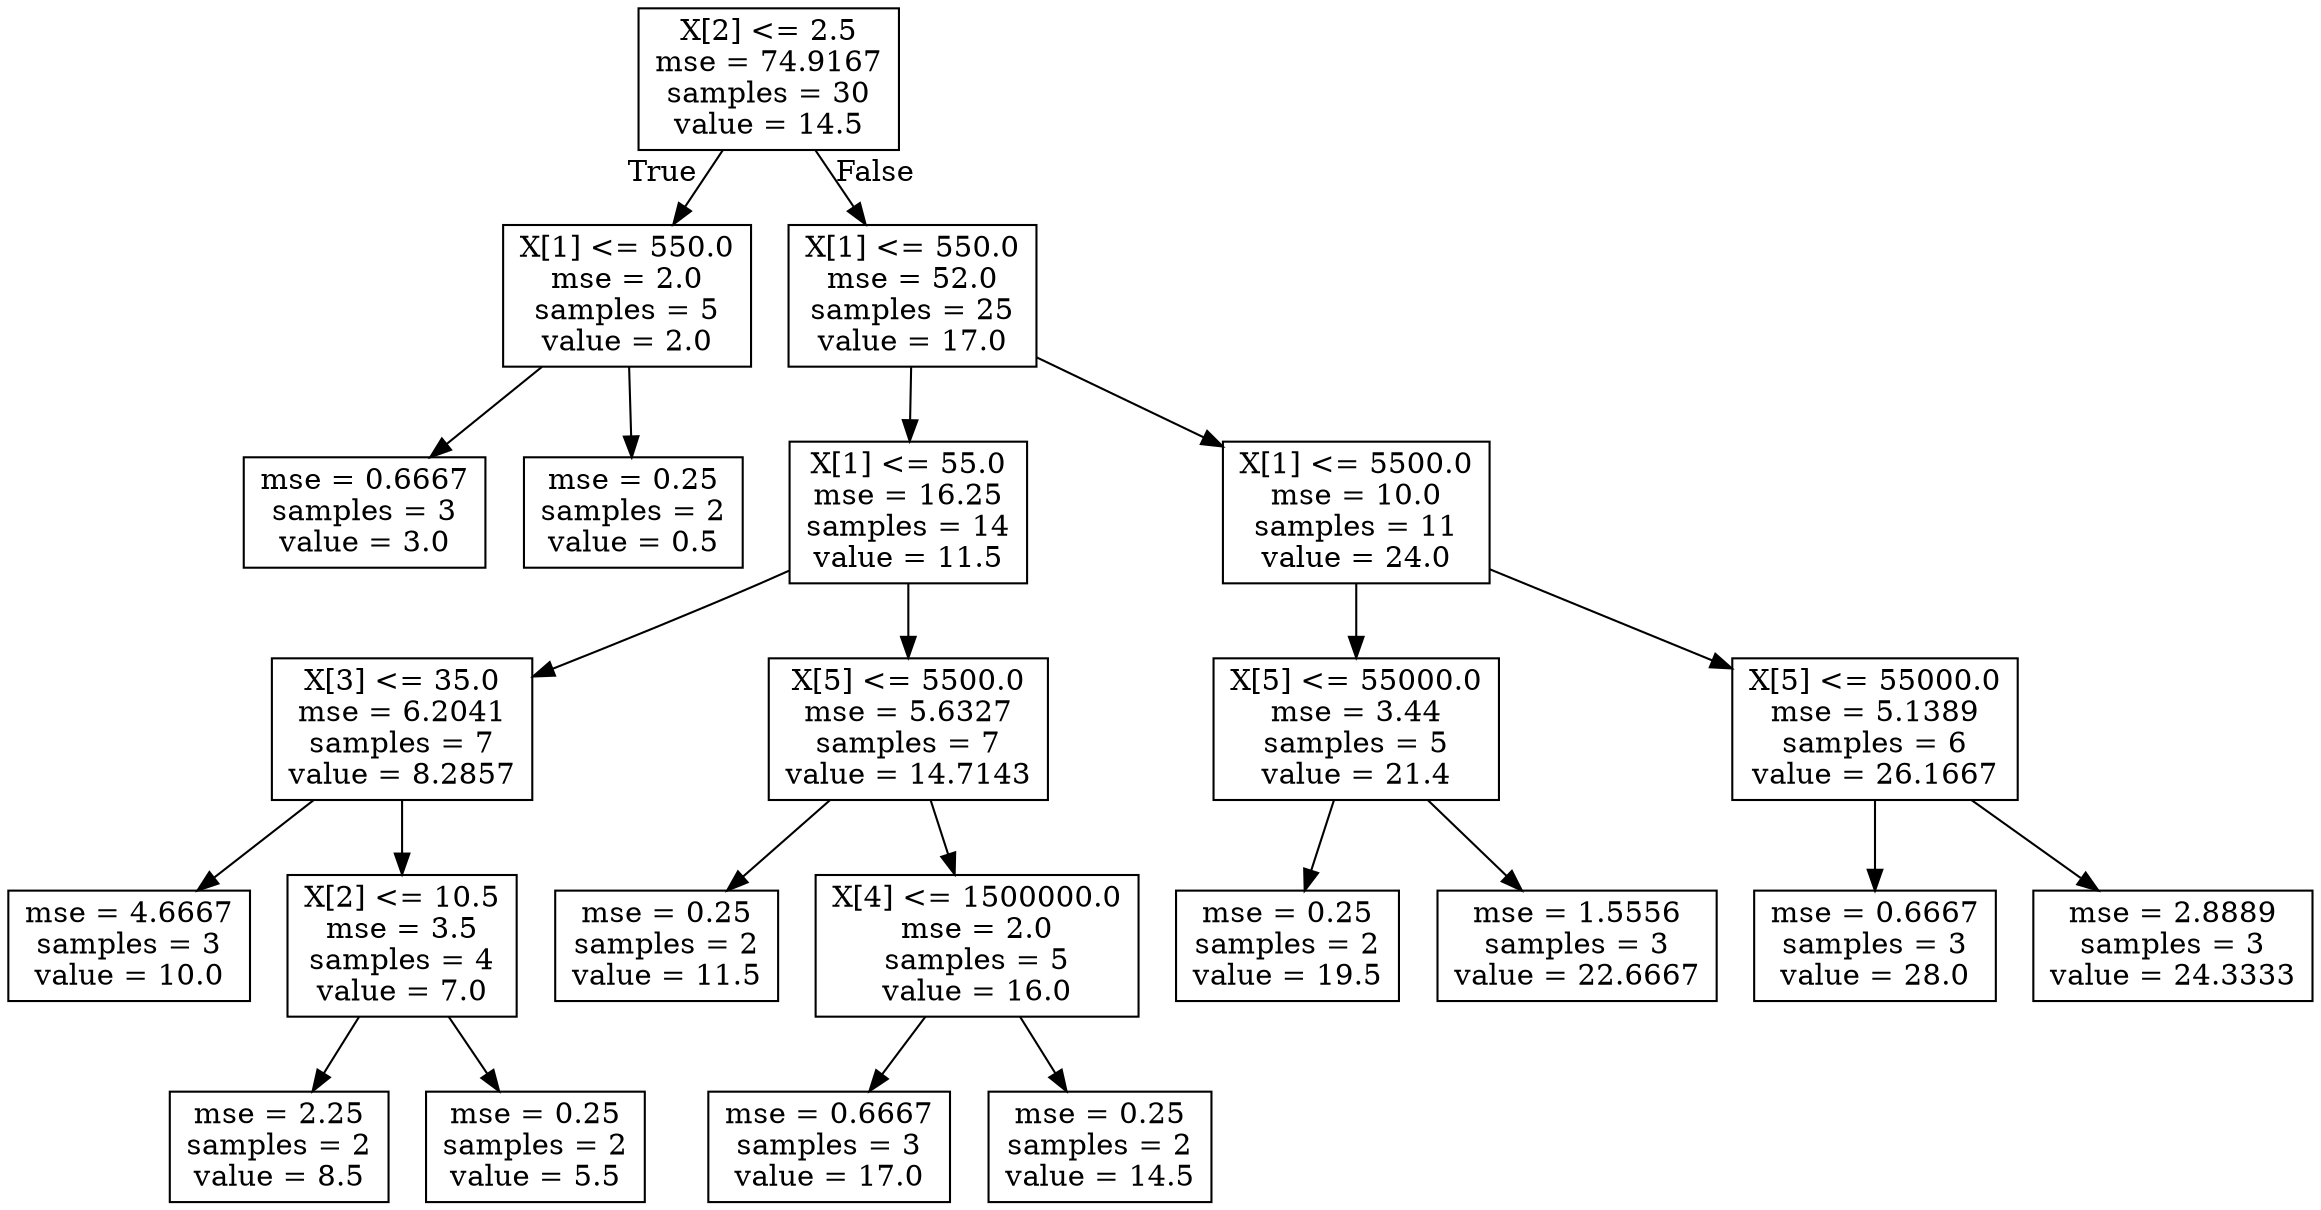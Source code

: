 digraph Tree {
node [shape=box] ;
0 [label="X[2] <= 2.5\nmse = 74.9167\nsamples = 30\nvalue = 14.5"] ;
1 [label="X[1] <= 550.0\nmse = 2.0\nsamples = 5\nvalue = 2.0"] ;
0 -> 1 [labeldistance=2.5, labelangle=45, headlabel="True"] ;
2 [label="mse = 0.6667\nsamples = 3\nvalue = 3.0"] ;
1 -> 2 ;
3 [label="mse = 0.25\nsamples = 2\nvalue = 0.5"] ;
1 -> 3 ;
4 [label="X[1] <= 550.0\nmse = 52.0\nsamples = 25\nvalue = 17.0"] ;
0 -> 4 [labeldistance=2.5, labelangle=-45, headlabel="False"] ;
5 [label="X[1] <= 55.0\nmse = 16.25\nsamples = 14\nvalue = 11.5"] ;
4 -> 5 ;
6 [label="X[3] <= 35.0\nmse = 6.2041\nsamples = 7\nvalue = 8.2857"] ;
5 -> 6 ;
7 [label="mse = 4.6667\nsamples = 3\nvalue = 10.0"] ;
6 -> 7 ;
8 [label="X[2] <= 10.5\nmse = 3.5\nsamples = 4\nvalue = 7.0"] ;
6 -> 8 ;
9 [label="mse = 2.25\nsamples = 2\nvalue = 8.5"] ;
8 -> 9 ;
10 [label="mse = 0.25\nsamples = 2\nvalue = 5.5"] ;
8 -> 10 ;
11 [label="X[5] <= 5500.0\nmse = 5.6327\nsamples = 7\nvalue = 14.7143"] ;
5 -> 11 ;
12 [label="mse = 0.25\nsamples = 2\nvalue = 11.5"] ;
11 -> 12 ;
13 [label="X[4] <= 1500000.0\nmse = 2.0\nsamples = 5\nvalue = 16.0"] ;
11 -> 13 ;
14 [label="mse = 0.6667\nsamples = 3\nvalue = 17.0"] ;
13 -> 14 ;
15 [label="mse = 0.25\nsamples = 2\nvalue = 14.5"] ;
13 -> 15 ;
16 [label="X[1] <= 5500.0\nmse = 10.0\nsamples = 11\nvalue = 24.0"] ;
4 -> 16 ;
17 [label="X[5] <= 55000.0\nmse = 3.44\nsamples = 5\nvalue = 21.4"] ;
16 -> 17 ;
18 [label="mse = 0.25\nsamples = 2\nvalue = 19.5"] ;
17 -> 18 ;
19 [label="mse = 1.5556\nsamples = 3\nvalue = 22.6667"] ;
17 -> 19 ;
20 [label="X[5] <= 55000.0\nmse = 5.1389\nsamples = 6\nvalue = 26.1667"] ;
16 -> 20 ;
21 [label="mse = 0.6667\nsamples = 3\nvalue = 28.0"] ;
20 -> 21 ;
22 [label="mse = 2.8889\nsamples = 3\nvalue = 24.3333"] ;
20 -> 22 ;
}